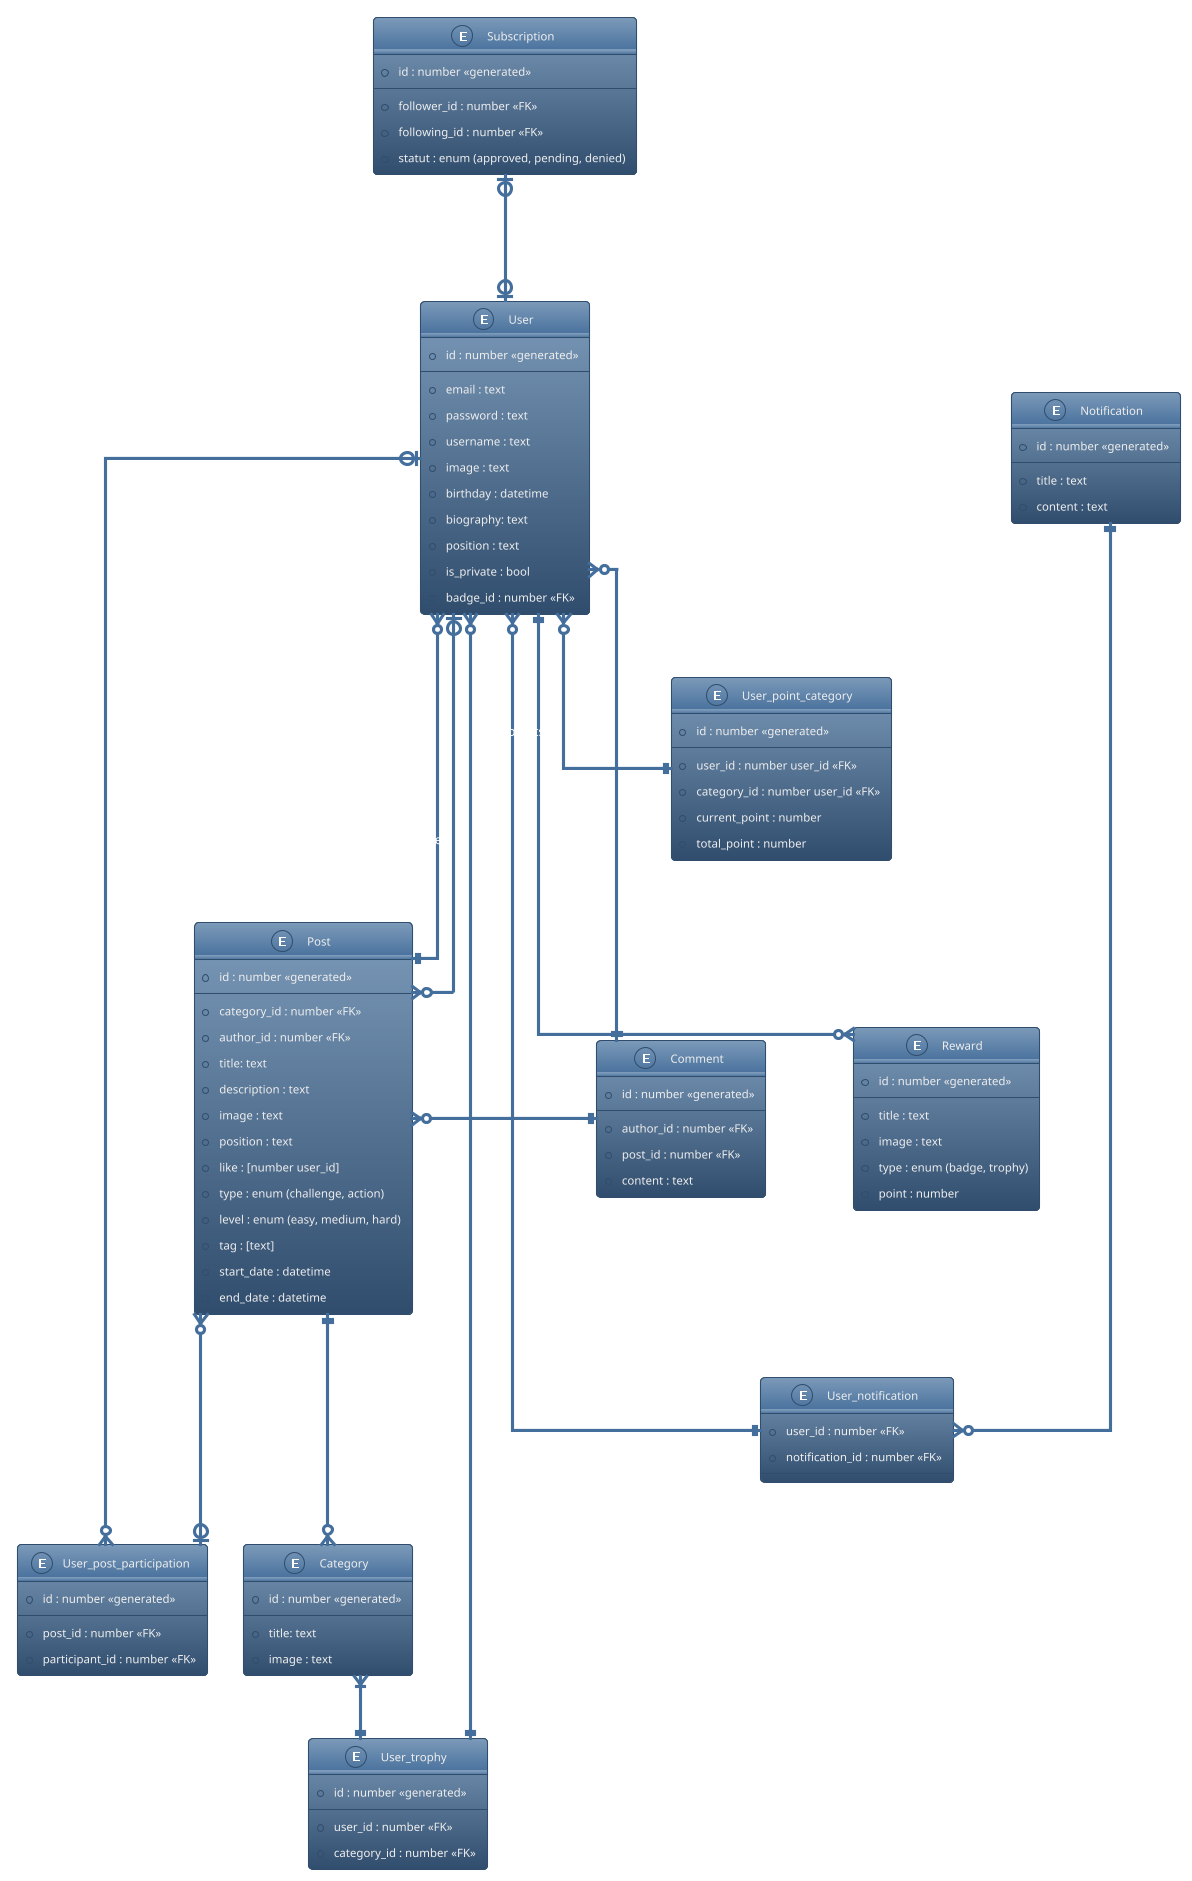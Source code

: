 @startuml
!theme spacelab
' hide the spot
' hide circle

' avoid problems with angled crows feet
skinparam linetype ortho

entity "User" as u {
  *id : number <<generated>>
  --
  *email : text
  *password : text
  *username : text
  *image : text
  *birthday : datetime
  *biography: text
  *position : text
  *is_private : bool
  *badge_id : number <<FK>>
}

entity "User_post_participation" as upp {
  *id : number <<generated>>
  --
  *post_id : number <<FK>>
  *participant_id : number <<FK>>
}

entity "User_point_category" as upc {
  *id : number <<generated>>
  --
  *user_id : number user_id <<FK>>
  *category_id : number user_id <<FK>>
  *current_point : number
  *total_point : number
}

entity "Subscription" as s {
  *id : number <<generated>>
  --
  *follower_id : number <<FK>>
  *following_id : number <<FK>>
  *statut : enum (approved, pending, denied)
}

entity "Category" as cat {
  *id : number <<generated>>
  --
  *title: text
  *image : text
}

entity "Post" as p {
  *id : number <<generated>>
  --
  *category_id : number <<FK>>
  *author_id : number <<FK>>
  *title: text
  *description : text
  *image : text
  *position : text
  *like : [number user_id]
  *type : enum (challenge, action)
  *level : enum (easy, medium, hard)
  *tag : [text]
  *start_date : datetime
  *end_date : datetime
}

entity "Comment" as c {
  *id : number <<generated>>
  --
  *author_id : number <<FK>>
  *post_id : number <<FK>>
  *content : text
}

entity "Reward" as r {
  *id : number <<generated>>
  --
  *title : text
  *image : text
  *type : enum (badge, trophy)
  *point : number
}

entity "Notification" as not {
  *id : number <<generated>>
  --
  *title : text
  *content : text
}

entity "User_notification" as un {
  *user_id : number <<FK>>
  *notification_id : number <<FK>>
}

Entity "User_trophy" as ut {
  *id : number <<generated>>
  --
  *user_id : number <<FK>>
  *category_id : number <<FK>>
}

u |o-down--o{ upp : participates
p }o---o| upp : contains
u }o-down--|| p : writes
u |o-down--o{ p : likes
u }o---|| c : writes
u ||---o{ r : has a badge
u |o-up--o| s : asks to follow
u }o--down--|| un : is notified
un }o--up--|| not : is notified
p }o-right--|| c : commented
p ||---o{ cat : is categorized
u }o--|| upc : has points in
u }o--|| ut : has 
cat }|--|| ut : has 

@enduml